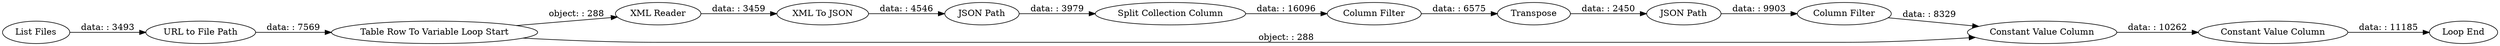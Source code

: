 digraph {
	"2084188346570479506_23" [label="Column Filter"]
	"2084188346570479506_3" [label="XML Reader"]
	"2084188346570479506_17" [label="XML To JSON"]
	"2084188346570479506_12" [label="URL to File Path"]
	"2084188346570479506_26" [label="Constant Value Column"]
	"2084188346570479506_13" [label="Constant Value Column"]
	"2084188346570479506_25" [label="Column Filter"]
	"2084188346570479506_24" [label=Transpose]
	"2084188346570479506_6" [label="Loop End"]
	"2084188346570479506_1" [label="List Files"]
	"2084188346570479506_22" [label="JSON Path"]
	"2084188346570479506_18" [label="JSON Path"]
	"2084188346570479506_19" [label="Split Collection Column"]
	"2084188346570479506_2" [label="Table Row To Variable Loop Start"]
	"2084188346570479506_12" -> "2084188346570479506_2" [label="data: : 7569"]
	"2084188346570479506_25" -> "2084188346570479506_13" [label="data: : 8329"]
	"2084188346570479506_22" -> "2084188346570479506_25" [label="data: : 9903"]
	"2084188346570479506_24" -> "2084188346570479506_22" [label="data: : 2450"]
	"2084188346570479506_3" -> "2084188346570479506_17" [label="data: : 3459"]
	"2084188346570479506_2" -> "2084188346570479506_13" [label="object: : 288"]
	"2084188346570479506_17" -> "2084188346570479506_18" [label="data: : 4546"]
	"2084188346570479506_26" -> "2084188346570479506_6" [label="data: : 11185"]
	"2084188346570479506_1" -> "2084188346570479506_12" [label="data: : 3493"]
	"2084188346570479506_18" -> "2084188346570479506_19" [label="data: : 3979"]
	"2084188346570479506_2" -> "2084188346570479506_3" [label="object: : 288"]
	"2084188346570479506_13" -> "2084188346570479506_26" [label="data: : 10262"]
	"2084188346570479506_19" -> "2084188346570479506_23" [label="data: : 16096"]
	"2084188346570479506_23" -> "2084188346570479506_24" [label="data: : 6575"]
	rankdir=LR
}
